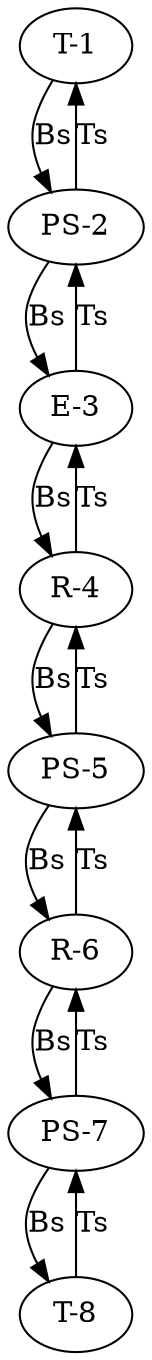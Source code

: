 digraph graphname {
"c1a78533-ea17-444a-98f4-201de60b4953" [label="T-1"]
"c313a083-7b6d-4dda-a12e-1d5f20290a0f" [label="E-3"]
"13ee8ff0-1c36-4fac-94f8-763e664503ce" [label="T-8"]
"d1e2c6d6-752c-445a-9be5-729608034557" [label="R-6"]
"bfb7ec38-6d3e-4293-a763-43e1452b7eca" [label="R-4"]
"a0b7bc48-5475-4f10-b124-c54a32dab212" [label="PS-2"]
"c5f6230b-b1cb-4a71-a822-98ad040259c2" [label="PS-7"]
"141d3a07-13a5-4aa3-91e9-0f2ea6a1874c" [label="PS-5"]
"c1a78533-ea17-444a-98f4-201de60b4953" -> "a0b7bc48-5475-4f10-b124-c54a32dab212" [label="Bs"]
"c313a083-7b6d-4dda-a12e-1d5f20290a0f" -> "a0b7bc48-5475-4f10-b124-c54a32dab212" [label="Ts"]
"c313a083-7b6d-4dda-a12e-1d5f20290a0f" -> "bfb7ec38-6d3e-4293-a763-43e1452b7eca" [label="Bs"]
"13ee8ff0-1c36-4fac-94f8-763e664503ce" -> "c5f6230b-b1cb-4a71-a822-98ad040259c2" [label="Ts"]
"d1e2c6d6-752c-445a-9be5-729608034557" -> "141d3a07-13a5-4aa3-91e9-0f2ea6a1874c" [label="Ts"]
"d1e2c6d6-752c-445a-9be5-729608034557" -> "c5f6230b-b1cb-4a71-a822-98ad040259c2" [label="Bs"]
"bfb7ec38-6d3e-4293-a763-43e1452b7eca" -> "c313a083-7b6d-4dda-a12e-1d5f20290a0f" [label="Ts"]
"bfb7ec38-6d3e-4293-a763-43e1452b7eca" -> "141d3a07-13a5-4aa3-91e9-0f2ea6a1874c" [label="Bs"]
"a0b7bc48-5475-4f10-b124-c54a32dab212" -> "c1a78533-ea17-444a-98f4-201de60b4953" [label="Ts"]
"a0b7bc48-5475-4f10-b124-c54a32dab212" -> "c313a083-7b6d-4dda-a12e-1d5f20290a0f" [label="Bs"]
"c5f6230b-b1cb-4a71-a822-98ad040259c2" -> "d1e2c6d6-752c-445a-9be5-729608034557" [label="Ts"]
"c5f6230b-b1cb-4a71-a822-98ad040259c2" -> "13ee8ff0-1c36-4fac-94f8-763e664503ce" [label="Bs"]
"141d3a07-13a5-4aa3-91e9-0f2ea6a1874c" -> "bfb7ec38-6d3e-4293-a763-43e1452b7eca" [label="Ts"]
"141d3a07-13a5-4aa3-91e9-0f2ea6a1874c" -> "d1e2c6d6-752c-445a-9be5-729608034557" [label="Bs"]
}